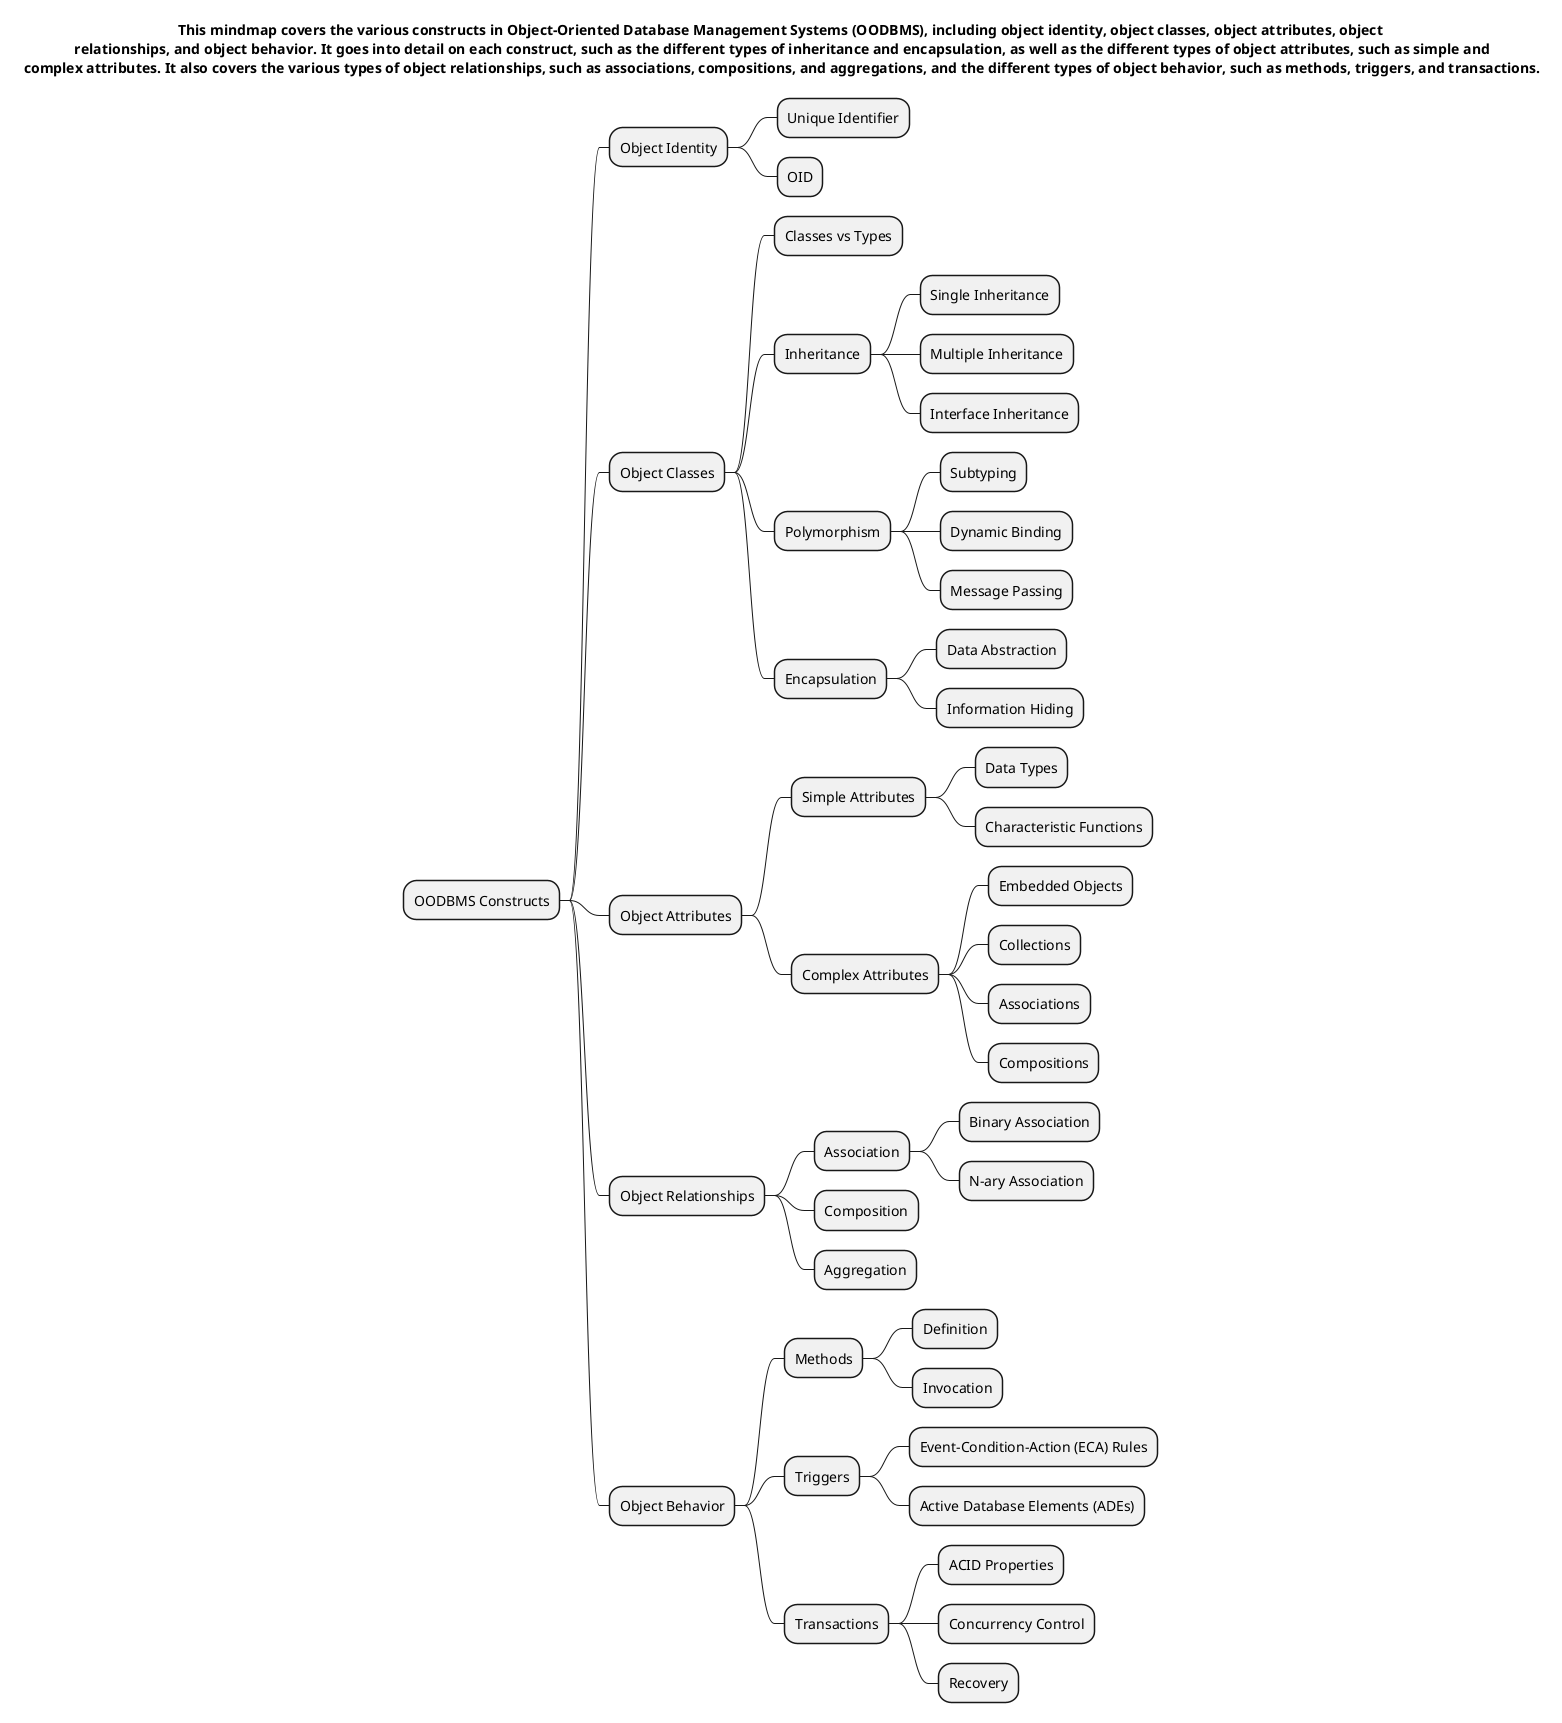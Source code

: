 @startmindmap
title This mindmap covers the various constructs in Object-Oriented Database Management Systems (OODBMS), including object identity, object classes, object attributes, object\n relationships, and object behavior. It goes into detail on each construct, such as the different types of inheritance and encapsulation, as well as the different types of object attributes, such as simple and\n complex attributes. It also covers the various types of object relationships, such as associations, compositions, and aggregations, and the different types of object behavior, such as methods, triggers, and transactions.





* OODBMS Constructs
** Object Identity
*** Unique Identifier
*** OID
** Object Classes
*** Classes vs Types
*** Inheritance
**** Single Inheritance
**** Multiple Inheritance
**** Interface Inheritance
*** Polymorphism
**** Subtyping
**** Dynamic Binding
**** Message Passing
*** Encapsulation
**** Data Abstraction
**** Information Hiding
** Object Attributes
*** Simple Attributes
**** Data Types
**** Characteristic Functions
*** Complex Attributes
**** Embedded Objects
**** Collections
**** Associations
**** Compositions
** Object Relationships
*** Association
**** Binary Association
**** N-ary Association
*** Composition
*** Aggregation
** Object Behavior
*** Methods
**** Definition
**** Invocation
*** Triggers
**** Event-Condition-Action (ECA) Rules
**** Active Database Elements (ADEs)
*** Transactions
**** ACID Properties
**** Concurrency Control
**** Recovery

@endmindmap
